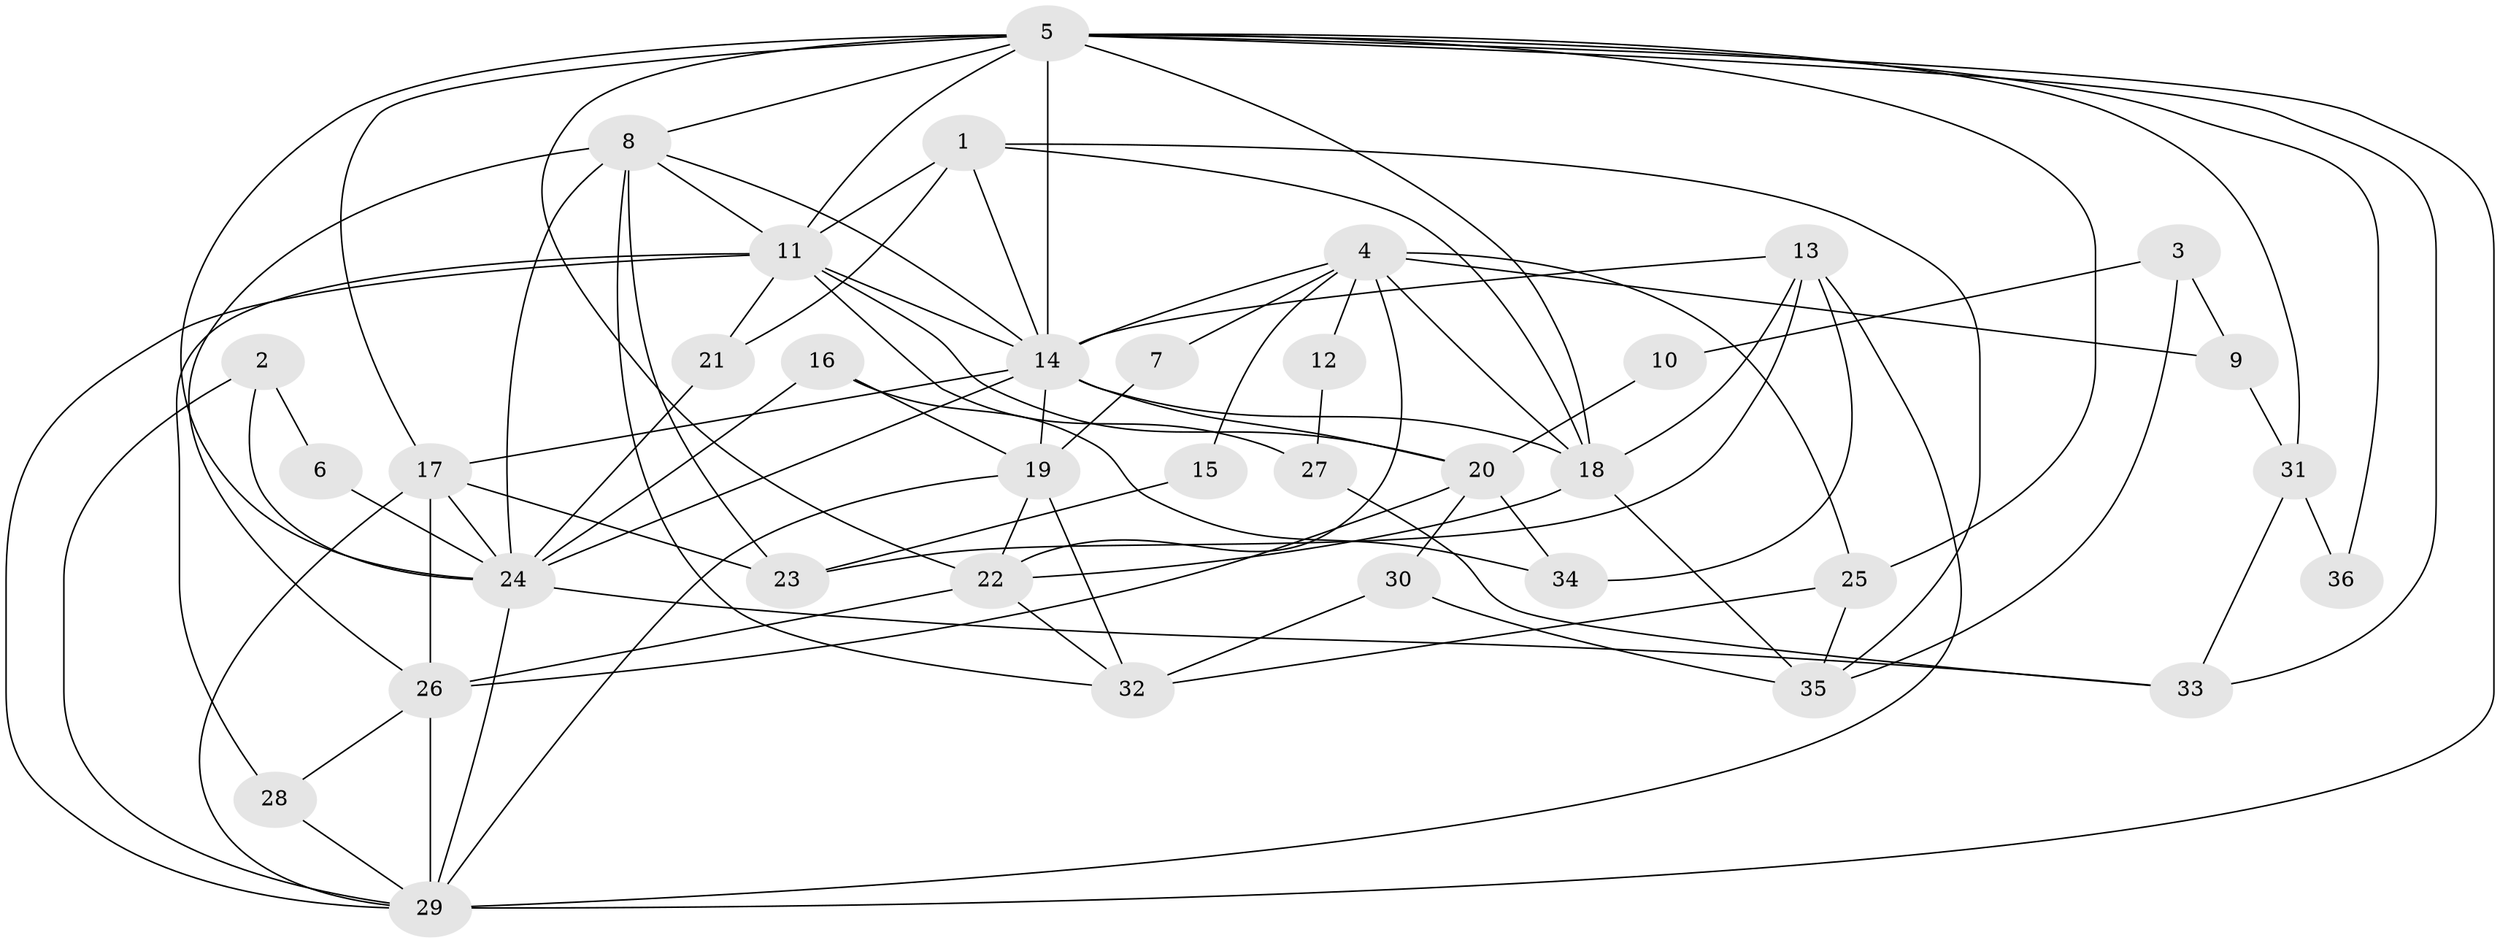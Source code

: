// original degree distribution, {4: 0.2676056338028169, 3: 0.29577464788732394, 7: 0.04225352112676056, 2: 0.1267605633802817, 5: 0.15492957746478872, 6: 0.09859154929577464, 9: 0.014084507042253521}
// Generated by graph-tools (version 1.1) at 2025/36/03/09/25 02:36:04]
// undirected, 36 vertices, 89 edges
graph export_dot {
graph [start="1"]
  node [color=gray90,style=filled];
  1;
  2;
  3;
  4;
  5;
  6;
  7;
  8;
  9;
  10;
  11;
  12;
  13;
  14;
  15;
  16;
  17;
  18;
  19;
  20;
  21;
  22;
  23;
  24;
  25;
  26;
  27;
  28;
  29;
  30;
  31;
  32;
  33;
  34;
  35;
  36;
  1 -- 11 [weight=1.0];
  1 -- 14 [weight=1.0];
  1 -- 18 [weight=1.0];
  1 -- 21 [weight=1.0];
  1 -- 35 [weight=1.0];
  2 -- 6 [weight=1.0];
  2 -- 24 [weight=1.0];
  2 -- 29 [weight=1.0];
  3 -- 9 [weight=1.0];
  3 -- 10 [weight=1.0];
  3 -- 35 [weight=1.0];
  4 -- 7 [weight=1.0];
  4 -- 9 [weight=1.0];
  4 -- 12 [weight=1.0];
  4 -- 14 [weight=1.0];
  4 -- 15 [weight=1.0];
  4 -- 18 [weight=1.0];
  4 -- 22 [weight=1.0];
  4 -- 25 [weight=1.0];
  5 -- 8 [weight=2.0];
  5 -- 11 [weight=1.0];
  5 -- 14 [weight=3.0];
  5 -- 17 [weight=1.0];
  5 -- 18 [weight=1.0];
  5 -- 22 [weight=2.0];
  5 -- 24 [weight=1.0];
  5 -- 25 [weight=1.0];
  5 -- 29 [weight=1.0];
  5 -- 31 [weight=2.0];
  5 -- 33 [weight=1.0];
  5 -- 36 [weight=1.0];
  6 -- 24 [weight=1.0];
  7 -- 19 [weight=1.0];
  8 -- 11 [weight=1.0];
  8 -- 14 [weight=1.0];
  8 -- 23 [weight=1.0];
  8 -- 24 [weight=2.0];
  8 -- 26 [weight=1.0];
  8 -- 32 [weight=1.0];
  9 -- 31 [weight=1.0];
  10 -- 20 [weight=1.0];
  11 -- 14 [weight=1.0];
  11 -- 20 [weight=1.0];
  11 -- 21 [weight=1.0];
  11 -- 27 [weight=2.0];
  11 -- 28 [weight=2.0];
  11 -- 29 [weight=1.0];
  12 -- 27 [weight=1.0];
  13 -- 14 [weight=1.0];
  13 -- 18 [weight=1.0];
  13 -- 23 [weight=1.0];
  13 -- 29 [weight=1.0];
  13 -- 34 [weight=1.0];
  14 -- 17 [weight=1.0];
  14 -- 18 [weight=1.0];
  14 -- 19 [weight=3.0];
  14 -- 20 [weight=2.0];
  14 -- 24 [weight=3.0];
  15 -- 23 [weight=1.0];
  16 -- 19 [weight=1.0];
  16 -- 24 [weight=2.0];
  16 -- 34 [weight=1.0];
  17 -- 23 [weight=1.0];
  17 -- 24 [weight=1.0];
  17 -- 26 [weight=1.0];
  17 -- 29 [weight=1.0];
  18 -- 22 [weight=1.0];
  18 -- 35 [weight=2.0];
  19 -- 22 [weight=1.0];
  19 -- 29 [weight=1.0];
  19 -- 32 [weight=1.0];
  20 -- 26 [weight=1.0];
  20 -- 30 [weight=1.0];
  20 -- 34 [weight=1.0];
  21 -- 24 [weight=1.0];
  22 -- 26 [weight=1.0];
  22 -- 32 [weight=1.0];
  24 -- 29 [weight=1.0];
  24 -- 33 [weight=1.0];
  25 -- 32 [weight=1.0];
  25 -- 35 [weight=1.0];
  26 -- 28 [weight=1.0];
  26 -- 29 [weight=1.0];
  27 -- 33 [weight=1.0];
  28 -- 29 [weight=1.0];
  30 -- 32 [weight=1.0];
  30 -- 35 [weight=1.0];
  31 -- 33 [weight=1.0];
  31 -- 36 [weight=1.0];
}
